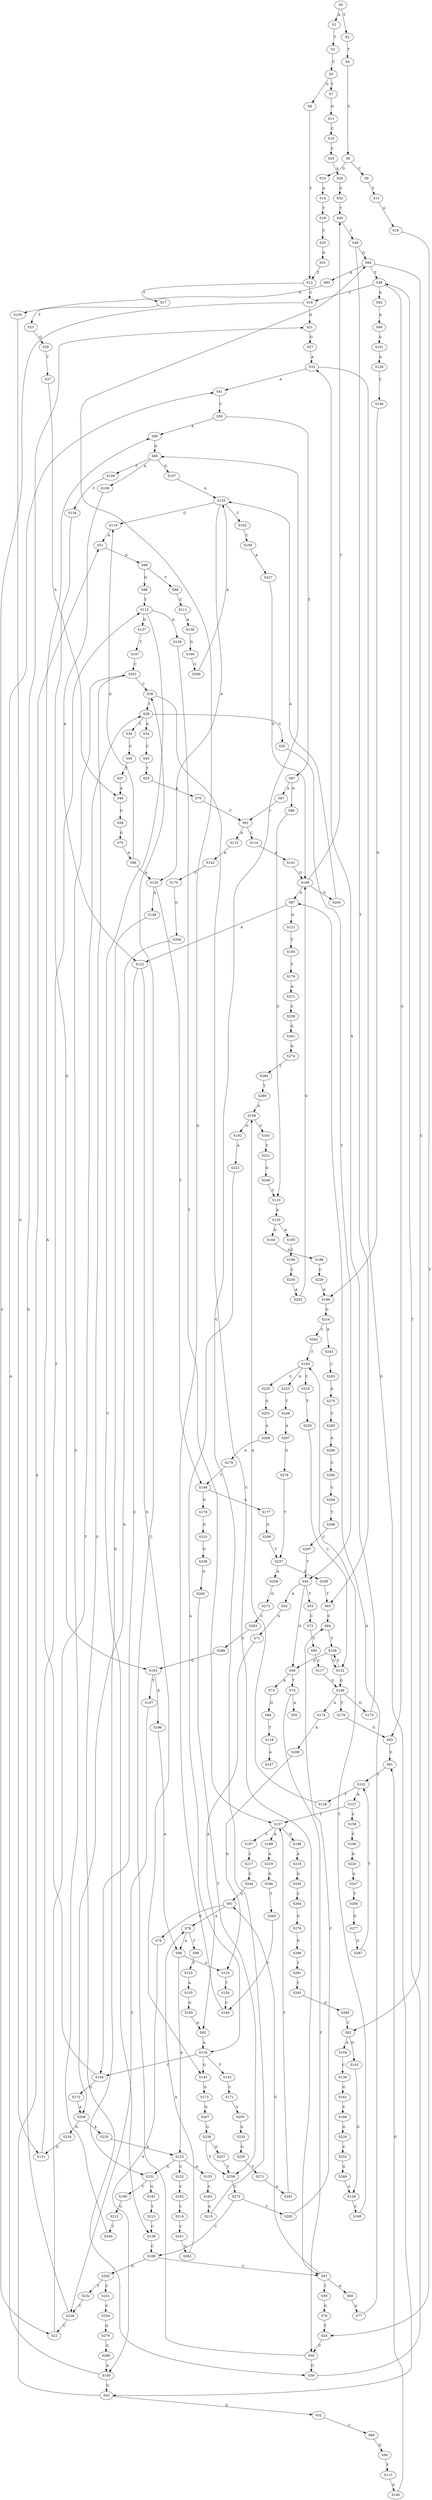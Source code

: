 strict digraph  {
	S0 -> S1 [ label = A ];
	S0 -> S2 [ label = T ];
	S1 -> S3 [ label = T ];
	S2 -> S4 [ label = T ];
	S3 -> S5 [ label = C ];
	S4 -> S6 [ label = C ];
	S5 -> S7 [ label = T ];
	S5 -> S8 [ label = G ];
	S6 -> S9 [ label = C ];
	S6 -> S10 [ label = G ];
	S7 -> S11 [ label = G ];
	S8 -> S12 [ label = T ];
	S9 -> S13 [ label = T ];
	S10 -> S14 [ label = A ];
	S11 -> S15 [ label = C ];
	S12 -> S16 [ label = C ];
	S12 -> S17 [ label = T ];
	S13 -> S18 [ label = G ];
	S14 -> S19 [ label = T ];
	S15 -> S20 [ label = C ];
	S16 -> S21 [ label = G ];
	S16 -> S22 [ label = C ];
	S17 -> S23 [ label = T ];
	S18 -> S24 [ label = T ];
	S19 -> S25 [ label = C ];
	S20 -> S26 [ label = A ];
	S21 -> S27 [ label = G ];
	S22 -> S28 [ label = T ];
	S23 -> S29 [ label = G ];
	S24 -> S30 [ label = C ];
	S25 -> S31 [ label = G ];
	S26 -> S32 [ label = G ];
	S27 -> S33 [ label = A ];
	S28 -> S34 [ label = A ];
	S28 -> S35 [ label = C ];
	S28 -> S36 [ label = T ];
	S29 -> S37 [ label = T ];
	S30 -> S38 [ label = C ];
	S30 -> S39 [ label = G ];
	S31 -> S12 [ label = T ];
	S32 -> S40 [ label = T ];
	S33 -> S41 [ label = A ];
	S33 -> S42 [ label = G ];
	S34 -> S43 [ label = C ];
	S35 -> S44 [ label = T ];
	S36 -> S45 [ label = G ];
	S37 -> S46 [ label = A ];
	S38 -> S28 [ label = T ];
	S38 -> S47 [ label = C ];
	S39 -> S48 [ label = T ];
	S40 -> S49 [ label = C ];
	S41 -> S50 [ label = C ];
	S42 -> S51 [ label = A ];
	S42 -> S52 [ label = G ];
	S43 -> S53 [ label = T ];
	S44 -> S54 [ label = A ];
	S44 -> S55 [ label = T ];
	S44 -> S56 [ label = G ];
	S45 -> S57 [ label = T ];
	S46 -> S58 [ label = G ];
	S47 -> S59 [ label = T ];
	S47 -> S60 [ label = A ];
	S47 -> S61 [ label = G ];
	S48 -> S16 [ label = C ];
	S48 -> S62 [ label = A ];
	S48 -> S63 [ label = G ];
	S49 -> S64 [ label = G ];
	S49 -> S65 [ label = T ];
	S50 -> S66 [ label = A ];
	S50 -> S67 [ label = T ];
	S51 -> S68 [ label = G ];
	S52 -> S69 [ label = C ];
	S53 -> S70 [ label = A ];
	S54 -> S71 [ label = G ];
	S55 -> S72 [ label = C ];
	S56 -> S73 [ label = A ];
	S56 -> S74 [ label = T ];
	S57 -> S46 [ label = A ];
	S58 -> S75 [ label = G ];
	S59 -> S76 [ label = G ];
	S60 -> S77 [ label = G ];
	S61 -> S78 [ label = A ];
	S61 -> S79 [ label = G ];
	S62 -> S80 [ label = A ];
	S63 -> S81 [ label = G ];
	S64 -> S82 [ label = C ];
	S64 -> S48 [ label = T ];
	S64 -> S83 [ label = A ];
	S65 -> S84 [ label = C ];
	S66 -> S85 [ label = G ];
	S67 -> S86 [ label = G ];
	S67 -> S87 [ label = A ];
	S68 -> S88 [ label = T ];
	S68 -> S89 [ label = G ];
	S69 -> S90 [ label = G ];
	S70 -> S91 [ label = C ];
	S71 -> S92 [ label = A ];
	S72 -> S93 [ label = T ];
	S73 -> S94 [ label = G ];
	S74 -> S95 [ label = A ];
	S74 -> S30 [ label = C ];
	S75 -> S96 [ label = A ];
	S76 -> S24 [ label = T ];
	S77 -> S97 [ label = A ];
	S78 -> S98 [ label = A ];
	S78 -> S99 [ label = C ];
	S79 -> S100 [ label = A ];
	S80 -> S101 [ label = G ];
	S81 -> S102 [ label = T ];
	S82 -> S103 [ label = G ];
	S82 -> S104 [ label = A ];
	S83 -> S105 [ label = G ];
	S84 -> S106 [ label = T ];
	S85 -> S107 [ label = G ];
	S85 -> S108 [ label = C ];
	S85 -> S109 [ label = A ];
	S86 -> S110 [ label = C ];
	S87 -> S91 [ label = C ];
	S88 -> S111 [ label = C ];
	S89 -> S112 [ label = T ];
	S90 -> S113 [ label = T ];
	S91 -> S114 [ label = C ];
	S91 -> S115 [ label = A ];
	S92 -> S116 [ label = A ];
	S93 -> S117 [ label = C ];
	S94 -> S118 [ label = T ];
	S96 -> S119 [ label = G ];
	S96 -> S120 [ label = A ];
	S97 -> S121 [ label = G ];
	S97 -> S122 [ label = A ];
	S98 -> S123 [ label = A ];
	S98 -> S124 [ label = G ];
	S99 -> S125 [ label = T ];
	S100 -> S41 [ label = A ];
	S100 -> S42 [ label = G ];
	S101 -> S126 [ label = A ];
	S102 -> S127 [ label = A ];
	S102 -> S128 [ label = T ];
	S103 -> S129 [ label = G ];
	S104 -> S130 [ label = C ];
	S105 -> S131 [ label = G ];
	S106 -> S56 [ label = G ];
	S106 -> S132 [ label = C ];
	S107 -> S133 [ label = A ];
	S108 -> S134 [ label = C ];
	S109 -> S122 [ label = A ];
	S110 -> S135 [ label = A ];
	S111 -> S136 [ label = A ];
	S112 -> S137 [ label = G ];
	S112 -> S138 [ label = C ];
	S112 -> S139 [ label = A ];
	S113 -> S140 [ label = G ];
	S114 -> S141 [ label = A ];
	S115 -> S142 [ label = A ];
	S116 -> S143 [ label = T ];
	S116 -> S144 [ label = C ];
	S116 -> S145 [ label = G ];
	S117 -> S146 [ label = G ];
	S118 -> S147 [ label = A ];
	S119 -> S51 [ label = A ];
	S120 -> S148 [ label = T ];
	S120 -> S149 [ label = A ];
	S121 -> S150 [ label = C ];
	S122 -> S144 [ label = C ];
	S122 -> S145 [ label = G ];
	S123 -> S151 [ label = G ];
	S123 -> S152 [ label = C ];
	S123 -> S153 [ label = A ];
	S124 -> S154 [ label = T ];
	S125 -> S155 [ label = A ];
	S126 -> S156 [ label = C ];
	S127 -> S157 [ label = T ];
	S127 -> S158 [ label = C ];
	S128 -> S159 [ label = A ];
	S129 -> S160 [ label = C ];
	S130 -> S161 [ label = G ];
	S131 -> S112 [ label = T ];
	S132 -> S106 [ label = T ];
	S132 -> S146 [ label = G ];
	S133 -> S120 [ label = A ];
	S133 -> S162 [ label = C ];
	S133 -> S119 [ label = G ];
	S134 -> S163 [ label = G ];
	S135 -> S164 [ label = G ];
	S135 -> S165 [ label = A ];
	S136 -> S166 [ label = G ];
	S137 -> S167 [ label = T ];
	S138 -> S168 [ label = C ];
	S139 -> S157 [ label = T ];
	S140 -> S81 [ label = G ];
	S141 -> S169 [ label = G ];
	S142 -> S170 [ label = C ];
	S143 -> S171 [ label = C ];
	S144 -> S172 [ label = G ];
	S144 -> S66 [ label = A ];
	S145 -> S173 [ label = G ];
	S146 -> S174 [ label = A ];
	S146 -> S175 [ label = G ];
	S146 -> S176 [ label = T ];
	S148 -> S177 [ label = A ];
	S148 -> S178 [ label = G ];
	S149 -> S151 [ label = G ];
	S150 -> S179 [ label = C ];
	S151 -> S180 [ label = T ];
	S151 -> S181 [ label = G ];
	S152 -> S182 [ label = C ];
	S153 -> S183 [ label = C ];
	S154 -> S184 [ label = C ];
	S155 -> S185 [ label = G ];
	S156 -> S186 [ label = G ];
	S157 -> S187 [ label = C ];
	S157 -> S188 [ label = G ];
	S157 -> S189 [ label = A ];
	S158 -> S190 [ label = C ];
	S159 -> S191 [ label = C ];
	S159 -> S192 [ label = G ];
	S160 -> S193 [ label = T ];
	S161 -> S194 [ label = C ];
	S162 -> S195 [ label = C ];
	S163 -> S196 [ label = A ];
	S163 -> S197 [ label = T ];
	S164 -> S198 [ label = A ];
	S165 -> S199 [ label = C ];
	S166 -> S200 [ label = G ];
	S167 -> S201 [ label = C ];
	S168 -> S47 [ label = C ];
	S168 -> S202 [ label = G ];
	S169 -> S40 [ label = T ];
	S169 -> S203 [ label = G ];
	S169 -> S97 [ label = A ];
	S170 -> S204 [ label = G ];
	S171 -> S205 [ label = G ];
	S172 -> S206 [ label = A ];
	S173 -> S207 [ label = G ];
	S174 -> S208 [ label = A ];
	S175 -> S33 [ label = A ];
	S176 -> S63 [ label = G ];
	S177 -> S209 [ label = G ];
	S178 -> S210 [ label = G ];
	S179 -> S211 [ label = A ];
	S180 -> S212 [ label = G ];
	S181 -> S213 [ label = T ];
	S182 -> S214 [ label = C ];
	S183 -> S215 [ label = A ];
	S184 -> S64 [ label = G ];
	S185 -> S92 [ label = A ];
	S186 -> S216 [ label = G ];
	S187 -> S217 [ label = C ];
	S188 -> S218 [ label = A ];
	S189 -> S219 [ label = A ];
	S190 -> S220 [ label = G ];
	S191 -> S221 [ label = T ];
	S192 -> S222 [ label = A ];
	S193 -> S223 [ label = A ];
	S193 -> S224 [ label = C ];
	S193 -> S225 [ label = G ];
	S194 -> S226 [ label = G ];
	S195 -> S227 [ label = A ];
	S196 -> S98 [ label = A ];
	S197 -> S228 [ label = C ];
	S198 -> S229 [ label = C ];
	S199 -> S230 [ label = C ];
	S200 -> S133 [ label = A ];
	S201 -> S39 [ label = G ];
	S201 -> S38 [ label = C ];
	S202 -> S231 [ label = C ];
	S202 -> S232 [ label = T ];
	S203 -> S133 [ label = A ];
	S204 -> S206 [ label = A ];
	S205 -> S233 [ label = G ];
	S206 -> S234 [ label = G ];
	S206 -> S235 [ label = A ];
	S207 -> S236 [ label = G ];
	S208 -> S124 [ label = G ];
	S209 -> S237 [ label = T ];
	S210 -> S238 [ label = G ];
	S211 -> S239 [ label = C ];
	S212 -> S240 [ label = T ];
	S213 -> S138 [ label = C ];
	S214 -> S241 [ label = C ];
	S215 -> S85 [ label = G ];
	S216 -> S242 [ label = C ];
	S216 -> S243 [ label = A ];
	S217 -> S244 [ label = C ];
	S218 -> S245 [ label = G ];
	S219 -> S246 [ label = G ];
	S220 -> S247 [ label = G ];
	S221 -> S248 [ label = G ];
	S222 -> S116 [ label = A ];
	S223 -> S249 [ label = T ];
	S224 -> S250 [ label = T ];
	S225 -> S251 [ label = G ];
	S226 -> S252 [ label = C ];
	S227 -> S169 [ label = G ];
	S228 -> S22 [ label = C ];
	S228 -> S21 [ label = G ];
	S229 -> S186 [ label = G ];
	S230 -> S253 [ label = A ];
	S231 -> S254 [ label = C ];
	S232 -> S228 [ label = C ];
	S233 -> S255 [ label = G ];
	S234 -> S131 [ label = G ];
	S235 -> S123 [ label = A ];
	S236 -> S256 [ label = T ];
	S236 -> S257 [ label = G ];
	S237 -> S258 [ label = C ];
	S237 -> S259 [ label = A ];
	S238 -> S260 [ label = G ];
	S239 -> S261 [ label = G ];
	S240 -> S201 [ label = C ];
	S241 -> S262 [ label = G ];
	S242 -> S193 [ label = T ];
	S243 -> S263 [ label = C ];
	S244 -> S61 [ label = G ];
	S245 -> S264 [ label = C ];
	S246 -> S265 [ label = T ];
	S247 -> S266 [ label = T ];
	S248 -> S110 [ label = C ];
	S249 -> S267 [ label = A ];
	S250 -> S132 [ label = C ];
	S251 -> S268 [ label = A ];
	S252 -> S269 [ label = G ];
	S253 -> S169 [ label = G ];
	S254 -> S270 [ label = G ];
	S255 -> S271 [ label = T ];
	S256 -> S272 [ label = C ];
	S257 -> S256 [ label = T ];
	S258 -> S65 [ label = T ];
	S259 -> S273 [ label = G ];
	S260 -> S256 [ label = T ];
	S261 -> S274 [ label = G ];
	S262 -> S78 [ label = A ];
	S263 -> S275 [ label = A ];
	S264 -> S276 [ label = G ];
	S265 -> S184 [ label = C ];
	S266 -> S277 [ label = G ];
	S267 -> S278 [ label = G ];
	S268 -> S279 [ label = A ];
	S269 -> S129 [ label = G ];
	S270 -> S280 [ label = G ];
	S271 -> S281 [ label = A ];
	S272 -> S168 [ label = C ];
	S272 -> S282 [ label = T ];
	S273 -> S283 [ label = C ];
	S274 -> S284 [ label = T ];
	S275 -> S285 [ label = C ];
	S276 -> S286 [ label = G ];
	S277 -> S287 [ label = G ];
	S278 -> S237 [ label = T ];
	S279 -> S148 [ label = T ];
	S280 -> S100 [ label = A ];
	S281 -> S157 [ label = T ];
	S282 -> S84 [ label = C ];
	S283 -> S288 [ label = C ];
	S284 -> S289 [ label = T ];
	S285 -> S290 [ label = A ];
	S286 -> S291 [ label = T ];
	S287 -> S102 [ label = T ];
	S288 -> S163 [ label = G ];
	S289 -> S159 [ label = A ];
	S290 -> S292 [ label = C ];
	S291 -> S293 [ label = C ];
	S292 -> S294 [ label = C ];
	S293 -> S295 [ label = G ];
	S294 -> S296 [ label = T ];
	S295 -> S82 [ label = C ];
	S296 -> S297 [ label = C ];
	S297 -> S44 [ label = T ];
}
